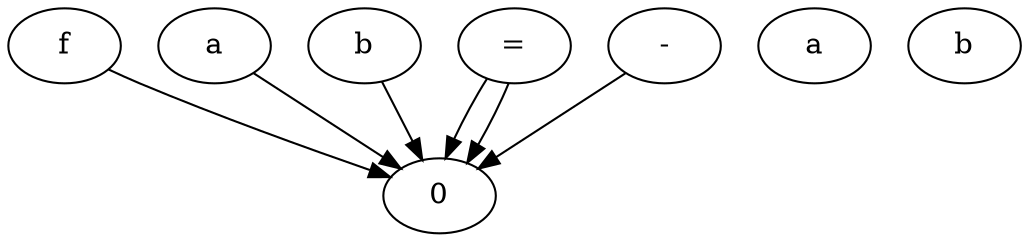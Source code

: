 digraph {
  0x4a514f0 -> 0x4a517e0
  0x4a517e0 -> 0x4a51a30
  0x4a51a30 -> 0x4a51f20
  0x4a51f20 -> 0x4a51b80
  0x4a51f20 -> 0x4a51e20
  0x4a51e20 -> 0x4a51d20
  0x4a514f0 [ label="f" ];
  0x4a517e0 [ label="a" ];
  0x4a51a30 [ label="b" ];
  0x4a51f20 [ label="=" ];
  0x4a51b80 [ label="a" ];
  0x4a51e20 [ label="-" ];
  0x4a51d20 [ label="b" ];
}
